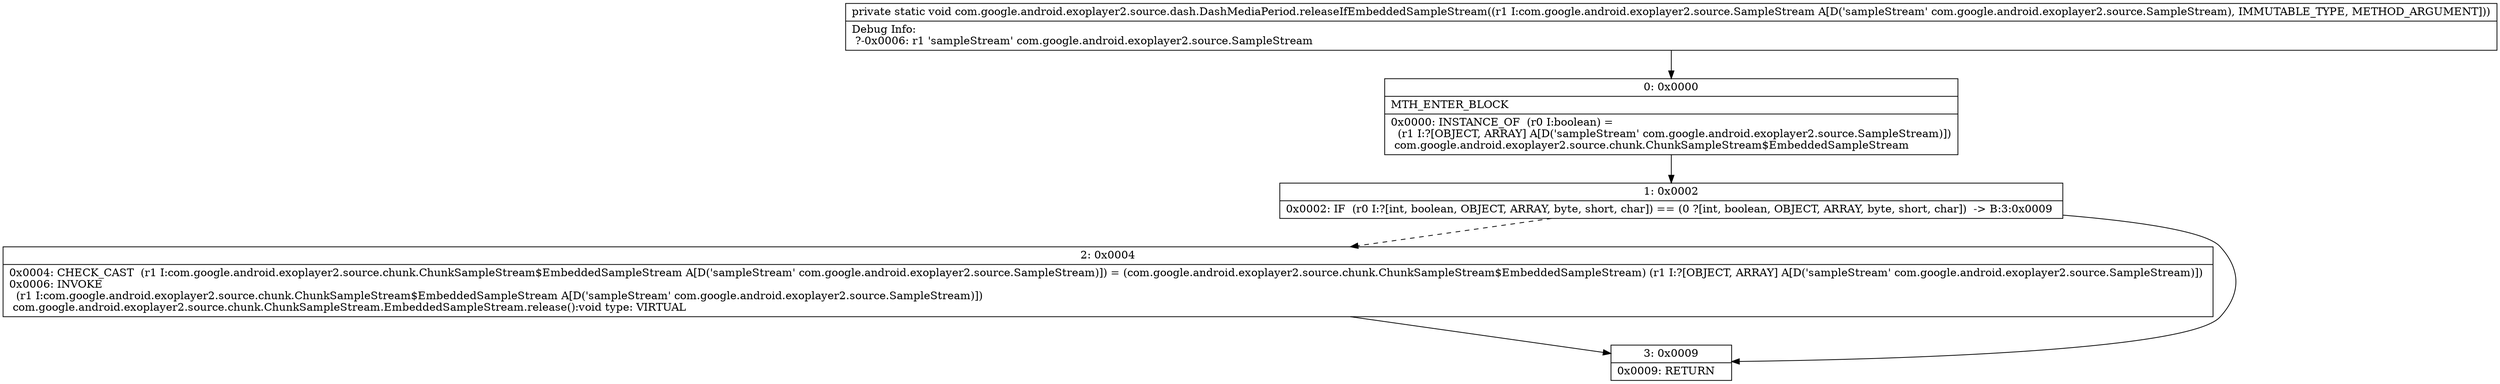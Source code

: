 digraph "CFG forcom.google.android.exoplayer2.source.dash.DashMediaPeriod.releaseIfEmbeddedSampleStream(Lcom\/google\/android\/exoplayer2\/source\/SampleStream;)V" {
Node_0 [shape=record,label="{0\:\ 0x0000|MTH_ENTER_BLOCK\l|0x0000: INSTANCE_OF  (r0 I:boolean) = \l  (r1 I:?[OBJECT, ARRAY] A[D('sampleStream' com.google.android.exoplayer2.source.SampleStream)])\l com.google.android.exoplayer2.source.chunk.ChunkSampleStream$EmbeddedSampleStream \l}"];
Node_1 [shape=record,label="{1\:\ 0x0002|0x0002: IF  (r0 I:?[int, boolean, OBJECT, ARRAY, byte, short, char]) == (0 ?[int, boolean, OBJECT, ARRAY, byte, short, char])  \-\> B:3:0x0009 \l}"];
Node_2 [shape=record,label="{2\:\ 0x0004|0x0004: CHECK_CAST  (r1 I:com.google.android.exoplayer2.source.chunk.ChunkSampleStream$EmbeddedSampleStream A[D('sampleStream' com.google.android.exoplayer2.source.SampleStream)]) = (com.google.android.exoplayer2.source.chunk.ChunkSampleStream$EmbeddedSampleStream) (r1 I:?[OBJECT, ARRAY] A[D('sampleStream' com.google.android.exoplayer2.source.SampleStream)]) \l0x0006: INVOKE  \l  (r1 I:com.google.android.exoplayer2.source.chunk.ChunkSampleStream$EmbeddedSampleStream A[D('sampleStream' com.google.android.exoplayer2.source.SampleStream)])\l com.google.android.exoplayer2.source.chunk.ChunkSampleStream.EmbeddedSampleStream.release():void type: VIRTUAL \l}"];
Node_3 [shape=record,label="{3\:\ 0x0009|0x0009: RETURN   \l}"];
MethodNode[shape=record,label="{private static void com.google.android.exoplayer2.source.dash.DashMediaPeriod.releaseIfEmbeddedSampleStream((r1 I:com.google.android.exoplayer2.source.SampleStream A[D('sampleStream' com.google.android.exoplayer2.source.SampleStream), IMMUTABLE_TYPE, METHOD_ARGUMENT]))  | Debug Info:\l  ?\-0x0006: r1 'sampleStream' com.google.android.exoplayer2.source.SampleStream\l}"];
MethodNode -> Node_0;
Node_0 -> Node_1;
Node_1 -> Node_2[style=dashed];
Node_1 -> Node_3;
Node_2 -> Node_3;
}

